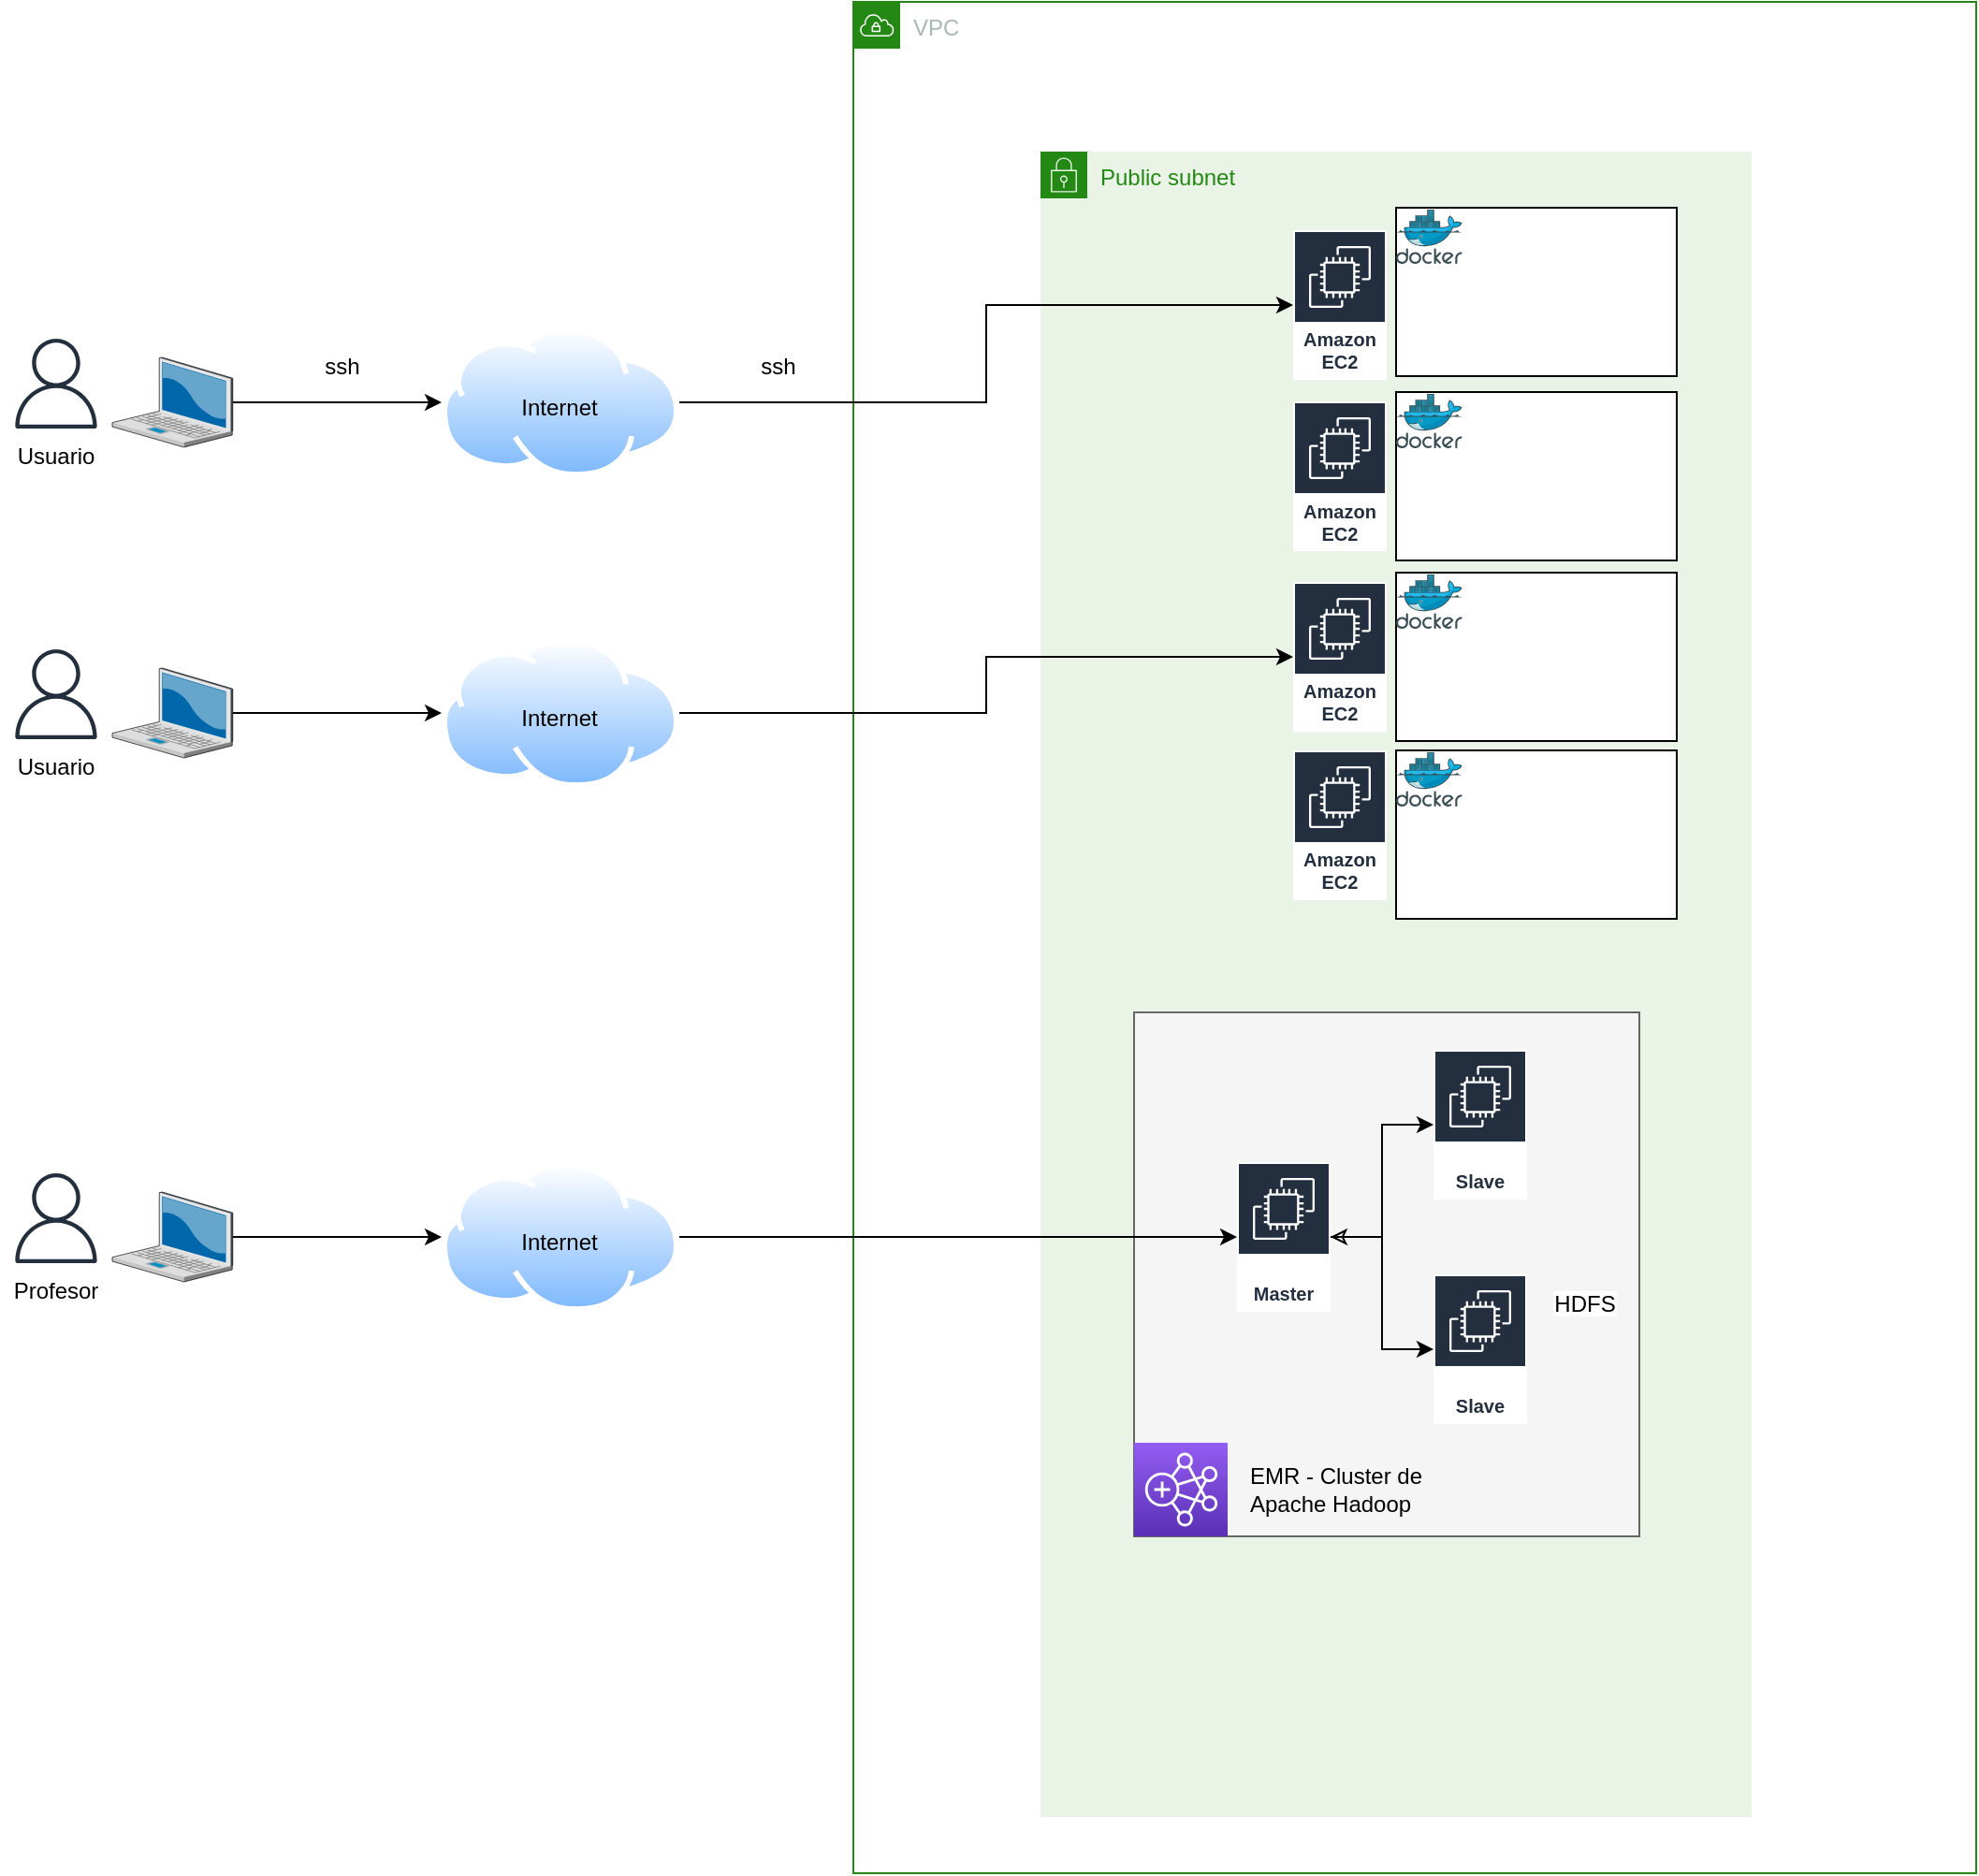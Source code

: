 <mxfile version="20.0.1" type="github">
  <diagram id="Hmz8RY5wbIaIDFwMzhOo" name="Page-1">
    <mxGraphModel dx="2170" dy="724" grid="1" gridSize="10" guides="1" tooltips="1" connect="1" arrows="1" fold="1" page="1" pageScale="1" pageWidth="827" pageHeight="1169" math="0" shadow="0">
      <root>
        <mxCell id="0" />
        <mxCell id="1" parent="0" />
        <mxCell id="T0sSCAfz6Ab3Ifx0ExAp-1" value="VPC" style="points=[[0,0],[0.25,0],[0.5,0],[0.75,0],[1,0],[1,0.25],[1,0.5],[1,0.75],[1,1],[0.75,1],[0.5,1],[0.25,1],[0,1],[0,0.75],[0,0.5],[0,0.25]];outlineConnect=0;gradientColor=none;html=1;whiteSpace=wrap;fontSize=12;fontStyle=0;container=1;pointerEvents=0;collapsible=0;recursiveResize=0;shape=mxgraph.aws4.group;grIcon=mxgraph.aws4.group_vpc;strokeColor=#248814;fillColor=none;verticalAlign=top;align=left;spacingLeft=30;fontColor=#AAB7B8;dashed=0;" vertex="1" parent="1">
          <mxGeometry x="-140" y="80" width="600" height="1000" as="geometry" />
        </mxCell>
        <mxCell id="T0sSCAfz6Ab3Ifx0ExAp-9" value="Public subnet" style="points=[[0,0],[0.25,0],[0.5,0],[0.75,0],[1,0],[1,0.25],[1,0.5],[1,0.75],[1,1],[0.75,1],[0.5,1],[0.25,1],[0,1],[0,0.75],[0,0.5],[0,0.25]];outlineConnect=0;gradientColor=none;html=1;whiteSpace=wrap;fontSize=12;fontStyle=0;container=1;pointerEvents=0;collapsible=0;recursiveResize=0;shape=mxgraph.aws4.group;grIcon=mxgraph.aws4.group_security_group;grStroke=0;strokeColor=#248814;fillColor=#E9F3E6;verticalAlign=top;align=left;spacingLeft=30;fontColor=#248814;dashed=0;" vertex="1" parent="T0sSCAfz6Ab3Ifx0ExAp-1">
          <mxGeometry x="100" y="80" width="380" height="890" as="geometry" />
        </mxCell>
        <mxCell id="T0sSCAfz6Ab3Ifx0ExAp-10" value="Amazon EC2" style="sketch=0;outlineConnect=0;fontColor=#232F3E;gradientColor=none;strokeColor=#ffffff;fillColor=#232F3E;dashed=0;verticalLabelPosition=middle;verticalAlign=bottom;align=center;html=1;whiteSpace=wrap;fontSize=10;fontStyle=1;spacing=3;shape=mxgraph.aws4.productIcon;prIcon=mxgraph.aws4.ec2;" vertex="1" parent="T0sSCAfz6Ab3Ifx0ExAp-9">
          <mxGeometry x="135" y="42" width="50" height="80" as="geometry" />
        </mxCell>
        <mxCell id="T0sSCAfz6Ab3Ifx0ExAp-11" value="Amazon EC2" style="sketch=0;outlineConnect=0;fontColor=#232F3E;gradientColor=none;strokeColor=#ffffff;fillColor=#232F3E;dashed=0;verticalLabelPosition=middle;verticalAlign=bottom;align=center;html=1;whiteSpace=wrap;fontSize=10;fontStyle=1;spacing=3;shape=mxgraph.aws4.productIcon;prIcon=mxgraph.aws4.ec2;" vertex="1" parent="T0sSCAfz6Ab3Ifx0ExAp-9">
          <mxGeometry x="135" y="133.5" width="50" height="80" as="geometry" />
        </mxCell>
        <mxCell id="T0sSCAfz6Ab3Ifx0ExAp-12" value="Amazon EC2" style="sketch=0;outlineConnect=0;fontColor=#232F3E;gradientColor=none;strokeColor=#ffffff;fillColor=#232F3E;dashed=0;verticalLabelPosition=middle;verticalAlign=bottom;align=center;html=1;whiteSpace=wrap;fontSize=10;fontStyle=1;spacing=3;shape=mxgraph.aws4.productIcon;prIcon=mxgraph.aws4.ec2;" vertex="1" parent="T0sSCAfz6Ab3Ifx0ExAp-9">
          <mxGeometry x="135" y="230" width="50" height="80" as="geometry" />
        </mxCell>
        <mxCell id="T0sSCAfz6Ab3Ifx0ExAp-13" value="Amazon EC2" style="sketch=0;outlineConnect=0;fontColor=#232F3E;gradientColor=none;strokeColor=#ffffff;fillColor=#232F3E;dashed=0;verticalLabelPosition=middle;verticalAlign=bottom;align=center;html=1;whiteSpace=wrap;fontSize=10;fontStyle=1;spacing=3;shape=mxgraph.aws4.productIcon;prIcon=mxgraph.aws4.ec2;" vertex="1" parent="T0sSCAfz6Ab3Ifx0ExAp-9">
          <mxGeometry x="135" y="320" width="50" height="80" as="geometry" />
        </mxCell>
        <mxCell id="T0sSCAfz6Ab3Ifx0ExAp-27" value="" style="rounded=0;whiteSpace=wrap;html=1;" vertex="1" parent="T0sSCAfz6Ab3Ifx0ExAp-9">
          <mxGeometry x="190" y="30" width="150" height="90" as="geometry" />
        </mxCell>
        <mxCell id="T0sSCAfz6Ab3Ifx0ExAp-28" value="" style="sketch=0;aspect=fixed;html=1;points=[];align=center;image;fontSize=12;image=img/lib/mscae/Docker.svg;" vertex="1" parent="T0sSCAfz6Ab3Ifx0ExAp-9">
          <mxGeometry x="190" y="31" width="35.37" height="29" as="geometry" />
        </mxCell>
        <mxCell id="T0sSCAfz6Ab3Ifx0ExAp-29" value="" style="shape=image;verticalLabelPosition=bottom;labelBackgroundColor=default;verticalAlign=top;aspect=fixed;imageAspect=0;image=https://upload.wikimedia.org/wikipedia/commons/thumb/0/0e/Hadoop_logo.svg/1200px-Hadoop_logo.svg.png;" vertex="1" parent="T0sSCAfz6Ab3Ifx0ExAp-9">
          <mxGeometry x="225.37" y="52" width="104" height="27" as="geometry" />
        </mxCell>
        <mxCell id="T0sSCAfz6Ab3Ifx0ExAp-30" value="" style="shape=image;verticalLabelPosition=bottom;labelBackgroundColor=default;verticalAlign=top;aspect=fixed;imageAspect=0;image=https://st2.depositphotos.com/47577860/46264/v/600/depositphotos_462647462-stock-illustration-data-database-hadoop-icon-in.jpg;" vertex="1" parent="T0sSCAfz6Ab3Ifx0ExAp-9">
          <mxGeometry x="260" y="78" width="42" height="42" as="geometry" />
        </mxCell>
        <mxCell id="T0sSCAfz6Ab3Ifx0ExAp-31" value="" style="shape=image;html=1;verticalAlign=top;verticalLabelPosition=bottom;labelBackgroundColor=#ffffff;imageAspect=0;aspect=fixed;image=https://cdn3.iconfinder.com/data/icons/cad-database-presentation-spreadsheet-vector-fil-2/512/19-128.png" vertex="1" parent="T0sSCAfz6Ab3Ifx0ExAp-9">
          <mxGeometry x="302" y="82" width="38" height="38" as="geometry" />
        </mxCell>
        <mxCell id="T0sSCAfz6Ab3Ifx0ExAp-35" value="" style="rounded=0;whiteSpace=wrap;html=1;fillColor=#f5f5f5;fontColor=#333333;strokeColor=#666666;" vertex="1" parent="T0sSCAfz6Ab3Ifx0ExAp-9">
          <mxGeometry x="50" y="460" width="270" height="280" as="geometry" />
        </mxCell>
        <mxCell id="T0sSCAfz6Ab3Ifx0ExAp-49" style="edgeStyle=orthogonalEdgeStyle;rounded=0;orthogonalLoop=1;jettySize=auto;html=1;startArrow=classic;startFill=0;" edge="1" parent="T0sSCAfz6Ab3Ifx0ExAp-9" source="T0sSCAfz6Ab3Ifx0ExAp-32" target="T0sSCAfz6Ab3Ifx0ExAp-33">
          <mxGeometry relative="1" as="geometry" />
        </mxCell>
        <mxCell id="T0sSCAfz6Ab3Ifx0ExAp-50" style="edgeStyle=orthogonalEdgeStyle;rounded=0;orthogonalLoop=1;jettySize=auto;html=1;" edge="1" parent="T0sSCAfz6Ab3Ifx0ExAp-9" source="T0sSCAfz6Ab3Ifx0ExAp-32" target="T0sSCAfz6Ab3Ifx0ExAp-34">
          <mxGeometry relative="1" as="geometry" />
        </mxCell>
        <mxCell id="T0sSCAfz6Ab3Ifx0ExAp-32" value="Master" style="sketch=0;outlineConnect=0;fontColor=#232F3E;gradientColor=none;strokeColor=#ffffff;fillColor=#232F3E;dashed=0;verticalLabelPosition=middle;verticalAlign=bottom;align=center;html=1;whiteSpace=wrap;fontSize=10;fontStyle=1;spacing=3;shape=mxgraph.aws4.productIcon;prIcon=mxgraph.aws4.ec2;" vertex="1" parent="T0sSCAfz6Ab3Ifx0ExAp-9">
          <mxGeometry x="105" y="540" width="50" height="80" as="geometry" />
        </mxCell>
        <mxCell id="T0sSCAfz6Ab3Ifx0ExAp-33" value="Slave" style="sketch=0;outlineConnect=0;fontColor=#232F3E;gradientColor=none;strokeColor=#ffffff;fillColor=#232F3E;dashed=0;verticalLabelPosition=middle;verticalAlign=bottom;align=center;html=1;whiteSpace=wrap;fontSize=10;fontStyle=1;spacing=3;shape=mxgraph.aws4.productIcon;prIcon=mxgraph.aws4.ec2;" vertex="1" parent="T0sSCAfz6Ab3Ifx0ExAp-9">
          <mxGeometry x="210" y="480" width="50" height="80" as="geometry" />
        </mxCell>
        <mxCell id="T0sSCAfz6Ab3Ifx0ExAp-34" value="Slave" style="sketch=0;outlineConnect=0;fontColor=#232F3E;gradientColor=none;strokeColor=#ffffff;fillColor=#232F3E;dashed=0;verticalLabelPosition=middle;verticalAlign=bottom;align=center;html=1;whiteSpace=wrap;fontSize=10;fontStyle=1;spacing=3;shape=mxgraph.aws4.productIcon;prIcon=mxgraph.aws4.ec2;" vertex="1" parent="T0sSCAfz6Ab3Ifx0ExAp-9">
          <mxGeometry x="210" y="600" width="50" height="80" as="geometry" />
        </mxCell>
        <mxCell id="T0sSCAfz6Ab3Ifx0ExAp-36" value="" style="sketch=0;points=[[0,0,0],[0.25,0,0],[0.5,0,0],[0.75,0,0],[1,0,0],[0,1,0],[0.25,1,0],[0.5,1,0],[0.75,1,0],[1,1,0],[0,0.25,0],[0,0.5,0],[0,0.75,0],[1,0.25,0],[1,0.5,0],[1,0.75,0]];outlineConnect=0;fontColor=#232F3E;gradientColor=#945DF2;gradientDirection=north;fillColor=#5A30B5;strokeColor=#ffffff;dashed=0;verticalLabelPosition=bottom;verticalAlign=top;align=center;html=1;fontSize=12;fontStyle=0;aspect=fixed;shape=mxgraph.aws4.resourceIcon;resIcon=mxgraph.aws4.emr;" vertex="1" parent="T0sSCAfz6Ab3Ifx0ExAp-9">
          <mxGeometry x="50" y="690" width="50" height="50" as="geometry" />
        </mxCell>
        <mxCell id="T0sSCAfz6Ab3Ifx0ExAp-37" value="EMR - Cluster de Apache Hadoop" style="text;html=1;strokeColor=none;fillColor=none;align=left;verticalAlign=middle;whiteSpace=wrap;rounded=0;" vertex="1" parent="T0sSCAfz6Ab3Ifx0ExAp-9">
          <mxGeometry x="110" y="700" width="130" height="30" as="geometry" />
        </mxCell>
        <mxCell id="T0sSCAfz6Ab3Ifx0ExAp-47" value="HDFS" style="shape=image;verticalLabelPosition=bottom;labelBackgroundColor=default;verticalAlign=top;aspect=fixed;imageAspect=0;image=https://st2.depositphotos.com/47577860/46264/v/600/depositphotos_462647462-stock-illustration-data-database-hadoop-icon-in.jpg;" vertex="1" parent="T0sSCAfz6Ab3Ifx0ExAp-9">
          <mxGeometry x="270" y="560" width="42" height="42" as="geometry" />
        </mxCell>
        <mxCell id="T0sSCAfz6Ab3Ifx0ExAp-48" value="" style="shape=image;verticalLabelPosition=bottom;labelBackgroundColor=default;verticalAlign=top;aspect=fixed;imageAspect=0;image=https://upload.wikimedia.org/wikipedia/commons/thumb/b/bb/Apache_Hive_logo.svg/1200px-Apache_Hive_logo.svg.png;" vertex="1" parent="T0sSCAfz6Ab3Ifx0ExAp-9">
          <mxGeometry x="80" y="500" width="51.67" height="46.5" as="geometry" />
        </mxCell>
        <mxCell id="T0sSCAfz6Ab3Ifx0ExAp-51" value="" style="shape=image;verticalLabelPosition=bottom;labelBackgroundColor=default;verticalAlign=top;aspect=fixed;imageAspect=0;image=https://e7.pngegg.com/pngimages/193/980/png-clipart-computer-icons-microsoft-sql-server-mysql-sql-icon-text-rectangle.png;" vertex="1" parent="T0sSCAfz6Ab3Ifx0ExAp-9">
          <mxGeometry x="65.6" y="585" width="39.4" height="35" as="geometry" />
        </mxCell>
        <mxCell id="T0sSCAfz6Ab3Ifx0ExAp-52" value="" style="rounded=0;whiteSpace=wrap;html=1;" vertex="1" parent="T0sSCAfz6Ab3Ifx0ExAp-9">
          <mxGeometry x="190" y="128.5" width="150" height="90" as="geometry" />
        </mxCell>
        <mxCell id="T0sSCAfz6Ab3Ifx0ExAp-53" value="" style="sketch=0;aspect=fixed;html=1;points=[];align=center;image;fontSize=12;image=img/lib/mscae/Docker.svg;" vertex="1" parent="T0sSCAfz6Ab3Ifx0ExAp-9">
          <mxGeometry x="190" y="129.5" width="35.37" height="29" as="geometry" />
        </mxCell>
        <mxCell id="T0sSCAfz6Ab3Ifx0ExAp-54" value="" style="shape=image;verticalLabelPosition=bottom;labelBackgroundColor=default;verticalAlign=top;aspect=fixed;imageAspect=0;image=https://upload.wikimedia.org/wikipedia/commons/thumb/0/0e/Hadoop_logo.svg/1200px-Hadoop_logo.svg.png;" vertex="1" parent="T0sSCAfz6Ab3Ifx0ExAp-9">
          <mxGeometry x="225.37" y="150.5" width="104" height="27" as="geometry" />
        </mxCell>
        <mxCell id="T0sSCAfz6Ab3Ifx0ExAp-55" value="" style="shape=image;verticalLabelPosition=bottom;labelBackgroundColor=default;verticalAlign=top;aspect=fixed;imageAspect=0;image=https://st2.depositphotos.com/47577860/46264/v/600/depositphotos_462647462-stock-illustration-data-database-hadoop-icon-in.jpg;" vertex="1" parent="T0sSCAfz6Ab3Ifx0ExAp-9">
          <mxGeometry x="260" y="176.5" width="42" height="42" as="geometry" />
        </mxCell>
        <mxCell id="T0sSCAfz6Ab3Ifx0ExAp-56" value="" style="shape=image;html=1;verticalAlign=top;verticalLabelPosition=bottom;labelBackgroundColor=#ffffff;imageAspect=0;aspect=fixed;image=https://cdn3.iconfinder.com/data/icons/cad-database-presentation-spreadsheet-vector-fil-2/512/19-128.png" vertex="1" parent="T0sSCAfz6Ab3Ifx0ExAp-9">
          <mxGeometry x="302" y="180.5" width="38" height="38" as="geometry" />
        </mxCell>
        <mxCell id="T0sSCAfz6Ab3Ifx0ExAp-57" value="" style="rounded=0;whiteSpace=wrap;html=1;" vertex="1" parent="T0sSCAfz6Ab3Ifx0ExAp-9">
          <mxGeometry x="190" y="225" width="150" height="90" as="geometry" />
        </mxCell>
        <mxCell id="T0sSCAfz6Ab3Ifx0ExAp-58" value="" style="sketch=0;aspect=fixed;html=1;points=[];align=center;image;fontSize=12;image=img/lib/mscae/Docker.svg;" vertex="1" parent="T0sSCAfz6Ab3Ifx0ExAp-9">
          <mxGeometry x="190" y="226" width="35.37" height="29" as="geometry" />
        </mxCell>
        <mxCell id="T0sSCAfz6Ab3Ifx0ExAp-59" value="" style="shape=image;verticalLabelPosition=bottom;labelBackgroundColor=default;verticalAlign=top;aspect=fixed;imageAspect=0;image=https://upload.wikimedia.org/wikipedia/commons/thumb/0/0e/Hadoop_logo.svg/1200px-Hadoop_logo.svg.png;" vertex="1" parent="T0sSCAfz6Ab3Ifx0ExAp-9">
          <mxGeometry x="225.37" y="247" width="104" height="27" as="geometry" />
        </mxCell>
        <mxCell id="T0sSCAfz6Ab3Ifx0ExAp-60" value="" style="shape=image;verticalLabelPosition=bottom;labelBackgroundColor=default;verticalAlign=top;aspect=fixed;imageAspect=0;image=https://st2.depositphotos.com/47577860/46264/v/600/depositphotos_462647462-stock-illustration-data-database-hadoop-icon-in.jpg;" vertex="1" parent="T0sSCAfz6Ab3Ifx0ExAp-9">
          <mxGeometry x="260" y="273" width="42" height="42" as="geometry" />
        </mxCell>
        <mxCell id="T0sSCAfz6Ab3Ifx0ExAp-61" value="" style="shape=image;html=1;verticalAlign=top;verticalLabelPosition=bottom;labelBackgroundColor=#ffffff;imageAspect=0;aspect=fixed;image=https://cdn3.iconfinder.com/data/icons/cad-database-presentation-spreadsheet-vector-fil-2/512/19-128.png" vertex="1" parent="T0sSCAfz6Ab3Ifx0ExAp-9">
          <mxGeometry x="302" y="277" width="38" height="38" as="geometry" />
        </mxCell>
        <mxCell id="T0sSCAfz6Ab3Ifx0ExAp-62" value="" style="rounded=0;whiteSpace=wrap;html=1;" vertex="1" parent="T0sSCAfz6Ab3Ifx0ExAp-9">
          <mxGeometry x="190" y="320" width="150" height="90" as="geometry" />
        </mxCell>
        <mxCell id="T0sSCAfz6Ab3Ifx0ExAp-63" value="" style="sketch=0;aspect=fixed;html=1;points=[];align=center;image;fontSize=12;image=img/lib/mscae/Docker.svg;" vertex="1" parent="T0sSCAfz6Ab3Ifx0ExAp-9">
          <mxGeometry x="190" y="321" width="35.37" height="29" as="geometry" />
        </mxCell>
        <mxCell id="T0sSCAfz6Ab3Ifx0ExAp-64" value="" style="shape=image;verticalLabelPosition=bottom;labelBackgroundColor=default;verticalAlign=top;aspect=fixed;imageAspect=0;image=https://upload.wikimedia.org/wikipedia/commons/thumb/0/0e/Hadoop_logo.svg/1200px-Hadoop_logo.svg.png;" vertex="1" parent="T0sSCAfz6Ab3Ifx0ExAp-9">
          <mxGeometry x="225.37" y="342" width="104" height="27" as="geometry" />
        </mxCell>
        <mxCell id="T0sSCAfz6Ab3Ifx0ExAp-65" value="" style="shape=image;verticalLabelPosition=bottom;labelBackgroundColor=default;verticalAlign=top;aspect=fixed;imageAspect=0;image=https://st2.depositphotos.com/47577860/46264/v/600/depositphotos_462647462-stock-illustration-data-database-hadoop-icon-in.jpg;" vertex="1" parent="T0sSCAfz6Ab3Ifx0ExAp-9">
          <mxGeometry x="260" y="368" width="42" height="42" as="geometry" />
        </mxCell>
        <mxCell id="T0sSCAfz6Ab3Ifx0ExAp-66" value="" style="shape=image;html=1;verticalAlign=top;verticalLabelPosition=bottom;labelBackgroundColor=#ffffff;imageAspect=0;aspect=fixed;image=https://cdn3.iconfinder.com/data/icons/cad-database-presentation-spreadsheet-vector-fil-2/512/19-128.png" vertex="1" parent="T0sSCAfz6Ab3Ifx0ExAp-9">
          <mxGeometry x="302" y="372" width="38" height="38" as="geometry" />
        </mxCell>
        <mxCell id="T0sSCAfz6Ab3Ifx0ExAp-2" value="" style="sketch=0;outlineConnect=0;fontColor=#232F3E;gradientColor=none;fillColor=#232F3D;strokeColor=none;dashed=0;verticalLabelPosition=bottom;verticalAlign=top;align=center;html=1;fontSize=12;fontStyle=0;aspect=fixed;pointerEvents=1;shape=mxgraph.aws4.user;" vertex="1" parent="1">
          <mxGeometry x="-590" y="260" width="48" height="48" as="geometry" />
        </mxCell>
        <mxCell id="T0sSCAfz6Ab3Ifx0ExAp-3" value="Usuario" style="text;html=1;strokeColor=none;fillColor=none;align=center;verticalAlign=middle;whiteSpace=wrap;rounded=0;" vertex="1" parent="1">
          <mxGeometry x="-596" y="308" width="60" height="30" as="geometry" />
        </mxCell>
        <mxCell id="T0sSCAfz6Ab3Ifx0ExAp-8" style="edgeStyle=orthogonalEdgeStyle;rounded=0;orthogonalLoop=1;jettySize=auto;html=1;" edge="1" parent="1" source="T0sSCAfz6Ab3Ifx0ExAp-4" target="T0sSCAfz6Ab3Ifx0ExAp-6">
          <mxGeometry relative="1" as="geometry" />
        </mxCell>
        <mxCell id="T0sSCAfz6Ab3Ifx0ExAp-4" value="" style="verticalLabelPosition=bottom;sketch=0;aspect=fixed;html=1;verticalAlign=top;strokeColor=none;align=center;outlineConnect=0;shape=mxgraph.citrix.laptop_2;" vertex="1" parent="1">
          <mxGeometry x="-536" y="270" width="64.37" height="48" as="geometry" />
        </mxCell>
        <mxCell id="T0sSCAfz6Ab3Ifx0ExAp-5" value="" style="shape=image;verticalLabelPosition=bottom;labelBackgroundColor=default;verticalAlign=top;aspect=fixed;imageAspect=0;image=https://updov.com/wp-content/uploads/2021/09/index.jpg;" vertex="1" parent="1">
          <mxGeometry x="-490" y="308" width="48.13" height="51" as="geometry" />
        </mxCell>
        <mxCell id="T0sSCAfz6Ab3Ifx0ExAp-14" style="edgeStyle=orthogonalEdgeStyle;rounded=0;orthogonalLoop=1;jettySize=auto;html=1;" edge="1" parent="1" source="T0sSCAfz6Ab3Ifx0ExAp-6" target="T0sSCAfz6Ab3Ifx0ExAp-10">
          <mxGeometry relative="1" as="geometry" />
        </mxCell>
        <mxCell id="T0sSCAfz6Ab3Ifx0ExAp-6" value="" style="aspect=fixed;perimeter=ellipsePerimeter;html=1;align=center;shadow=0;dashed=0;spacingTop=3;image;image=img/lib/active_directory/internet_cloud.svg;" vertex="1" parent="1">
          <mxGeometry x="-360" y="254" width="126.98" height="80" as="geometry" />
        </mxCell>
        <mxCell id="T0sSCAfz6Ab3Ifx0ExAp-7" value="Internet" style="text;html=1;strokeColor=none;fillColor=none;align=center;verticalAlign=middle;whiteSpace=wrap;rounded=0;" vertex="1" parent="1">
          <mxGeometry x="-326.51" y="282" width="60" height="30" as="geometry" />
        </mxCell>
        <mxCell id="T0sSCAfz6Ab3Ifx0ExAp-15" value="" style="sketch=0;outlineConnect=0;fontColor=#232F3E;gradientColor=none;fillColor=#232F3D;strokeColor=none;dashed=0;verticalLabelPosition=bottom;verticalAlign=top;align=center;html=1;fontSize=12;fontStyle=0;aspect=fixed;pointerEvents=1;shape=mxgraph.aws4.user;" vertex="1" parent="1">
          <mxGeometry x="-590" y="426" width="48" height="48" as="geometry" />
        </mxCell>
        <mxCell id="T0sSCAfz6Ab3Ifx0ExAp-16" value="Usuario" style="text;html=1;strokeColor=none;fillColor=none;align=center;verticalAlign=middle;whiteSpace=wrap;rounded=0;" vertex="1" parent="1">
          <mxGeometry x="-596" y="474" width="60" height="30" as="geometry" />
        </mxCell>
        <mxCell id="T0sSCAfz6Ab3Ifx0ExAp-17" style="edgeStyle=orthogonalEdgeStyle;rounded=0;orthogonalLoop=1;jettySize=auto;html=1;" edge="1" parent="1" source="T0sSCAfz6Ab3Ifx0ExAp-18" target="T0sSCAfz6Ab3Ifx0ExAp-20">
          <mxGeometry relative="1" as="geometry" />
        </mxCell>
        <mxCell id="T0sSCAfz6Ab3Ifx0ExAp-18" value="" style="verticalLabelPosition=bottom;sketch=0;aspect=fixed;html=1;verticalAlign=top;strokeColor=none;align=center;outlineConnect=0;shape=mxgraph.citrix.laptop_2;" vertex="1" parent="1">
          <mxGeometry x="-536" y="436" width="64.37" height="48" as="geometry" />
        </mxCell>
        <mxCell id="T0sSCAfz6Ab3Ifx0ExAp-19" value="" style="shape=image;verticalLabelPosition=bottom;labelBackgroundColor=default;verticalAlign=top;aspect=fixed;imageAspect=0;image=https://updov.com/wp-content/uploads/2021/09/index.jpg;" vertex="1" parent="1">
          <mxGeometry x="-490" y="474" width="48.13" height="51" as="geometry" />
        </mxCell>
        <mxCell id="T0sSCAfz6Ab3Ifx0ExAp-22" style="edgeStyle=orthogonalEdgeStyle;rounded=0;orthogonalLoop=1;jettySize=auto;html=1;" edge="1" parent="1" source="T0sSCAfz6Ab3Ifx0ExAp-20" target="T0sSCAfz6Ab3Ifx0ExAp-12">
          <mxGeometry relative="1" as="geometry" />
        </mxCell>
        <mxCell id="T0sSCAfz6Ab3Ifx0ExAp-20" value="" style="aspect=fixed;perimeter=ellipsePerimeter;html=1;align=center;shadow=0;dashed=0;spacingTop=3;image;image=img/lib/active_directory/internet_cloud.svg;" vertex="1" parent="1">
          <mxGeometry x="-360" y="420" width="126.98" height="80" as="geometry" />
        </mxCell>
        <mxCell id="T0sSCAfz6Ab3Ifx0ExAp-21" value="Internet" style="text;html=1;strokeColor=none;fillColor=none;align=center;verticalAlign=middle;whiteSpace=wrap;rounded=0;" vertex="1" parent="1">
          <mxGeometry x="-326.51" y="448" width="60" height="30" as="geometry" />
        </mxCell>
        <mxCell id="T0sSCAfz6Ab3Ifx0ExAp-23" value="ssh" style="text;html=1;strokeColor=none;fillColor=none;align=center;verticalAlign=middle;whiteSpace=wrap;rounded=0;" vertex="1" parent="1">
          <mxGeometry x="-443" y="260" width="60" height="30" as="geometry" />
        </mxCell>
        <mxCell id="T0sSCAfz6Ab3Ifx0ExAp-24" value="ssh" style="text;html=1;strokeColor=none;fillColor=none;align=center;verticalAlign=middle;whiteSpace=wrap;rounded=0;" vertex="1" parent="1">
          <mxGeometry x="-210" y="260" width="60" height="30" as="geometry" />
        </mxCell>
        <mxCell id="T0sSCAfz6Ab3Ifx0ExAp-25" value="" style="shape=image;html=1;verticalAlign=top;verticalLabelPosition=bottom;labelBackgroundColor=#ffffff;imageAspect=0;aspect=fixed;image=https://cdn3.iconfinder.com/data/icons/cad-database-presentation-spreadsheet-vector-fil-2/512/19-128.png" vertex="1" parent="1">
          <mxGeometry x="-315.51" y="210" width="38" height="38" as="geometry" />
        </mxCell>
        <mxCell id="T0sSCAfz6Ab3Ifx0ExAp-26" value="" style="shape=image;html=1;verticalAlign=top;verticalLabelPosition=bottom;labelBackgroundColor=#ffffff;imageAspect=0;aspect=fixed;image=https://cdn3.iconfinder.com/data/icons/cad-database-presentation-spreadsheet-vector-fil-2/512/19-128.png" vertex="1" parent="1">
          <mxGeometry x="-315.51" y="382" width="38" height="38" as="geometry" />
        </mxCell>
        <mxCell id="T0sSCAfz6Ab3Ifx0ExAp-38" value="" style="sketch=0;outlineConnect=0;fontColor=#232F3E;gradientColor=none;fillColor=#232F3D;strokeColor=none;dashed=0;verticalLabelPosition=bottom;verticalAlign=top;align=center;html=1;fontSize=12;fontStyle=0;aspect=fixed;pointerEvents=1;shape=mxgraph.aws4.user;" vertex="1" parent="1">
          <mxGeometry x="-590" y="706" width="48" height="48" as="geometry" />
        </mxCell>
        <mxCell id="T0sSCAfz6Ab3Ifx0ExAp-39" value="Profesor" style="text;html=1;strokeColor=none;fillColor=none;align=center;verticalAlign=middle;whiteSpace=wrap;rounded=0;" vertex="1" parent="1">
          <mxGeometry x="-596" y="754" width="60" height="30" as="geometry" />
        </mxCell>
        <mxCell id="T0sSCAfz6Ab3Ifx0ExAp-40" style="edgeStyle=orthogonalEdgeStyle;rounded=0;orthogonalLoop=1;jettySize=auto;html=1;" edge="1" parent="1" source="T0sSCAfz6Ab3Ifx0ExAp-41" target="T0sSCAfz6Ab3Ifx0ExAp-43">
          <mxGeometry relative="1" as="geometry" />
        </mxCell>
        <mxCell id="T0sSCAfz6Ab3Ifx0ExAp-41" value="" style="verticalLabelPosition=bottom;sketch=0;aspect=fixed;html=1;verticalAlign=top;strokeColor=none;align=center;outlineConnect=0;shape=mxgraph.citrix.laptop_2;" vertex="1" parent="1">
          <mxGeometry x="-536" y="716" width="64.37" height="48" as="geometry" />
        </mxCell>
        <mxCell id="T0sSCAfz6Ab3Ifx0ExAp-42" value="" style="shape=image;verticalLabelPosition=bottom;labelBackgroundColor=default;verticalAlign=top;aspect=fixed;imageAspect=0;image=https://updov.com/wp-content/uploads/2021/09/index.jpg;" vertex="1" parent="1">
          <mxGeometry x="-490" y="754" width="48.13" height="51" as="geometry" />
        </mxCell>
        <mxCell id="T0sSCAfz6Ab3Ifx0ExAp-46" style="edgeStyle=orthogonalEdgeStyle;rounded=0;orthogonalLoop=1;jettySize=auto;html=1;" edge="1" parent="1" source="T0sSCAfz6Ab3Ifx0ExAp-43" target="T0sSCAfz6Ab3Ifx0ExAp-32">
          <mxGeometry relative="1" as="geometry" />
        </mxCell>
        <mxCell id="T0sSCAfz6Ab3Ifx0ExAp-43" value="" style="aspect=fixed;perimeter=ellipsePerimeter;html=1;align=center;shadow=0;dashed=0;spacingTop=3;image;image=img/lib/active_directory/internet_cloud.svg;" vertex="1" parent="1">
          <mxGeometry x="-360" y="700" width="126.98" height="80" as="geometry" />
        </mxCell>
        <mxCell id="T0sSCAfz6Ab3Ifx0ExAp-44" value="Internet" style="text;html=1;strokeColor=none;fillColor=none;align=center;verticalAlign=middle;whiteSpace=wrap;rounded=0;" vertex="1" parent="1">
          <mxGeometry x="-326.51" y="728" width="60" height="30" as="geometry" />
        </mxCell>
        <mxCell id="T0sSCAfz6Ab3Ifx0ExAp-45" value="" style="shape=image;html=1;verticalAlign=top;verticalLabelPosition=bottom;labelBackgroundColor=#ffffff;imageAspect=0;aspect=fixed;image=https://cdn3.iconfinder.com/data/icons/cad-database-presentation-spreadsheet-vector-fil-2/512/19-128.png" vertex="1" parent="1">
          <mxGeometry x="-315.51" y="662" width="38" height="38" as="geometry" />
        </mxCell>
      </root>
    </mxGraphModel>
  </diagram>
</mxfile>
